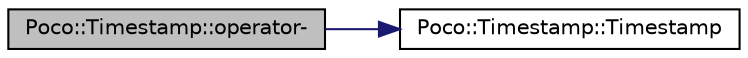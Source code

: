 digraph "Poco::Timestamp::operator-"
{
 // LATEX_PDF_SIZE
  edge [fontname="Helvetica",fontsize="10",labelfontname="Helvetica",labelfontsize="10"];
  node [fontname="Helvetica",fontsize="10",shape=record];
  rankdir="LR";
  Node1 [label="Poco::Timestamp::operator-",height=0.2,width=0.4,color="black", fillcolor="grey75", style="filled", fontcolor="black",tooltip=" "];
  Node1 -> Node2 [color="midnightblue",fontsize="10",style="solid",fontname="Helvetica"];
  Node2 [label="Poco::Timestamp::Timestamp",height=0.2,width=0.4,color="black", fillcolor="white", style="filled",URL="$classPoco_1_1Timestamp.html#a9718a3a252b80831797ce31d909afa97",tooltip="Maximum timestamp value."];
}
